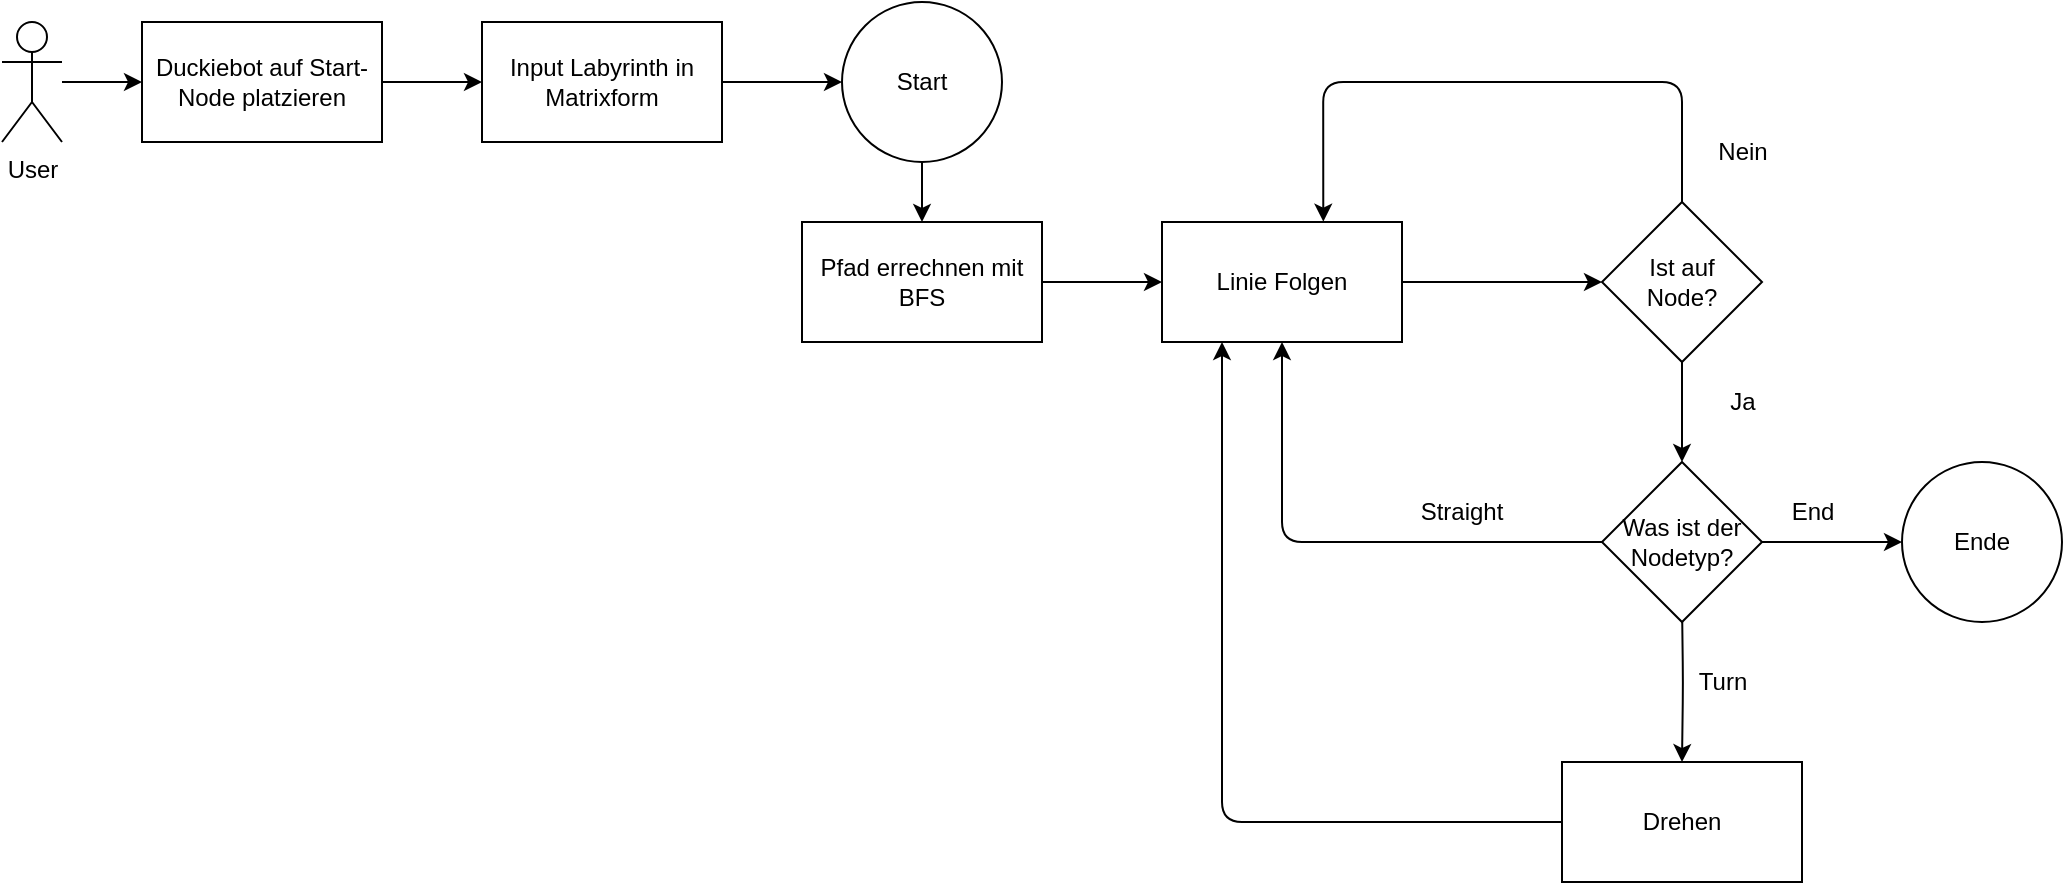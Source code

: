 <mxfile>
    <diagram id="DYSgdCQGUYvwDSn7cB9q" name="Page-1">
        <mxGraphModel dx="1984" dy="599" grid="1" gridSize="10" guides="1" tooltips="1" connect="1" arrows="1" fold="1" page="1" pageScale="1" pageWidth="850" pageHeight="1100" math="0" shadow="0">
            <root>
                <mxCell id="0"/>
                <mxCell id="1" parent="0"/>
                <mxCell id="11" style="edgeStyle=none;html=1;entryX=0;entryY=0.5;entryDx=0;entryDy=0;" edge="1" parent="1" source="7" target="22">
                    <mxGeometry relative="1" as="geometry">
                        <mxPoint x="580" y="310" as="targetPoint"/>
                    </mxGeometry>
                </mxCell>
                <mxCell id="7" value="Linie Folgen" style="rounded=0;whiteSpace=wrap;html=1;" vertex="1" parent="1">
                    <mxGeometry x="380" y="280" width="120" height="60" as="geometry"/>
                </mxCell>
                <mxCell id="10" style="edgeStyle=orthogonalEdgeStyle;html=1;entryX=0.672;entryY=-0.003;entryDx=0;entryDy=0;entryPerimeter=0;exitX=0.5;exitY=0;exitDx=0;exitDy=0;" edge="1" parent="1" source="22" target="7">
                    <mxGeometry relative="1" as="geometry">
                        <mxPoint x="610" y="230" as="targetPoint"/>
                        <mxPoint x="610.0" y="280" as="sourcePoint"/>
                        <Array as="points">
                            <mxPoint x="640" y="210"/>
                            <mxPoint x="461" y="210"/>
                        </Array>
                    </mxGeometry>
                </mxCell>
                <mxCell id="12" value="Nein" style="text;html=1;align=center;verticalAlign=middle;resizable=0;points=[];autosize=1;strokeColor=none;fillColor=none;" vertex="1" parent="1">
                    <mxGeometry x="645" y="230" width="50" height="30" as="geometry"/>
                </mxCell>
                <mxCell id="16" style="edgeStyle=orthogonalEdgeStyle;html=1;entryX=0.5;entryY=1;entryDx=0;entryDy=0;exitX=0;exitY=0.5;exitDx=0;exitDy=0;" edge="1" parent="1" source="23" target="7">
                    <mxGeometry relative="1" as="geometry">
                        <mxPoint x="580" y="440.053" as="sourcePoint"/>
                    </mxGeometry>
                </mxCell>
                <mxCell id="19" style="edgeStyle=orthogonalEdgeStyle;html=1;" edge="1" parent="1" target="18">
                    <mxGeometry relative="1" as="geometry">
                        <mxPoint x="640.0" y="470" as="sourcePoint"/>
                    </mxGeometry>
                </mxCell>
                <mxCell id="15" value="Ja" style="text;html=1;align=center;verticalAlign=middle;resizable=0;points=[];autosize=1;strokeColor=none;fillColor=none;" vertex="1" parent="1">
                    <mxGeometry x="650" y="355" width="40" height="30" as="geometry"/>
                </mxCell>
                <mxCell id="17" value="Straight" style="text;html=1;strokeColor=none;fillColor=none;align=center;verticalAlign=middle;whiteSpace=wrap;rounded=0;" vertex="1" parent="1">
                    <mxGeometry x="500" y="410" width="60" height="30" as="geometry"/>
                </mxCell>
                <mxCell id="21" style="edgeStyle=orthogonalEdgeStyle;html=1;entryX=0.25;entryY=1;entryDx=0;entryDy=0;" edge="1" parent="1" source="18" target="7">
                    <mxGeometry relative="1" as="geometry"/>
                </mxCell>
                <mxCell id="18" value="Drehen" style="rounded=0;whiteSpace=wrap;html=1;" vertex="1" parent="1">
                    <mxGeometry x="580" y="550" width="120" height="60" as="geometry"/>
                </mxCell>
                <mxCell id="20" value="Turn" style="text;html=1;align=center;verticalAlign=middle;resizable=0;points=[];autosize=1;strokeColor=none;fillColor=none;" vertex="1" parent="1">
                    <mxGeometry x="635" y="495" width="50" height="30" as="geometry"/>
                </mxCell>
                <mxCell id="24" style="edgeStyle=orthogonalEdgeStyle;html=1;entryX=0.5;entryY=0;entryDx=0;entryDy=0;" edge="1" parent="1" source="22" target="23">
                    <mxGeometry relative="1" as="geometry"/>
                </mxCell>
                <mxCell id="22" value="Ist auf&lt;br&gt;Node?" style="rhombus;whiteSpace=wrap;html=1;" vertex="1" parent="1">
                    <mxGeometry x="600" y="270" width="80" height="80" as="geometry"/>
                </mxCell>
                <mxCell id="27" style="edgeStyle=orthogonalEdgeStyle;html=1;entryX=0;entryY=0.5;entryDx=0;entryDy=0;" edge="1" parent="1" source="23" target="26">
                    <mxGeometry relative="1" as="geometry"/>
                </mxCell>
                <mxCell id="23" value="Was ist der Nodetyp?" style="rhombus;whiteSpace=wrap;html=1;" vertex="1" parent="1">
                    <mxGeometry x="600" y="400" width="80" height="80" as="geometry"/>
                </mxCell>
                <mxCell id="26" value="Ende" style="ellipse;whiteSpace=wrap;html=1;aspect=fixed;" vertex="1" parent="1">
                    <mxGeometry x="750" y="400" width="80" height="80" as="geometry"/>
                </mxCell>
                <mxCell id="31" style="edgeStyle=orthogonalEdgeStyle;html=1;entryX=0.5;entryY=0;entryDx=0;entryDy=0;" edge="1" parent="1" source="28" target="29">
                    <mxGeometry relative="1" as="geometry"/>
                </mxCell>
                <mxCell id="28" value="Start" style="ellipse;whiteSpace=wrap;html=1;aspect=fixed;" vertex="1" parent="1">
                    <mxGeometry x="220" y="170" width="80" height="80" as="geometry"/>
                </mxCell>
                <mxCell id="30" style="edgeStyle=orthogonalEdgeStyle;html=1;entryX=0;entryY=0.5;entryDx=0;entryDy=0;" edge="1" parent="1" source="29" target="7">
                    <mxGeometry relative="1" as="geometry"/>
                </mxCell>
                <mxCell id="29" value="Pfad errechnen mit BFS" style="rounded=0;whiteSpace=wrap;html=1;" vertex="1" parent="1">
                    <mxGeometry x="200" y="280" width="120" height="60" as="geometry"/>
                </mxCell>
                <mxCell id="36" value="" style="edgeStyle=orthogonalEdgeStyle;html=1;" edge="1" parent="1" source="32" target="34">
                    <mxGeometry relative="1" as="geometry"/>
                </mxCell>
                <mxCell id="32" value="User" style="shape=umlActor;verticalLabelPosition=bottom;verticalAlign=top;html=1;outlineConnect=0;" vertex="1" parent="1">
                    <mxGeometry x="-200" y="180" width="30" height="60" as="geometry"/>
                </mxCell>
                <mxCell id="39" style="edgeStyle=orthogonalEdgeStyle;html=1;entryX=0;entryY=0.5;entryDx=0;entryDy=0;" edge="1" parent="1" source="34" target="38">
                    <mxGeometry relative="1" as="geometry"/>
                </mxCell>
                <mxCell id="34" value="Duckiebot auf Start-Node platzieren" style="rounded=0;whiteSpace=wrap;html=1;" vertex="1" parent="1">
                    <mxGeometry x="-130" y="180" width="120" height="60" as="geometry"/>
                </mxCell>
                <mxCell id="37" value="End" style="text;html=1;align=center;verticalAlign=middle;resizable=0;points=[];autosize=1;strokeColor=none;fillColor=none;" vertex="1" parent="1">
                    <mxGeometry x="685" y="410" width="40" height="30" as="geometry"/>
                </mxCell>
                <mxCell id="40" style="edgeStyle=orthogonalEdgeStyle;html=1;entryX=0;entryY=0.5;entryDx=0;entryDy=0;" edge="1" parent="1" source="38" target="28">
                    <mxGeometry relative="1" as="geometry"/>
                </mxCell>
                <mxCell id="38" value="Input Labyrinth in Matrixform" style="rounded=0;whiteSpace=wrap;html=1;" vertex="1" parent="1">
                    <mxGeometry x="40" y="180" width="120" height="60" as="geometry"/>
                </mxCell>
            </root>
        </mxGraphModel>
    </diagram>
</mxfile>
